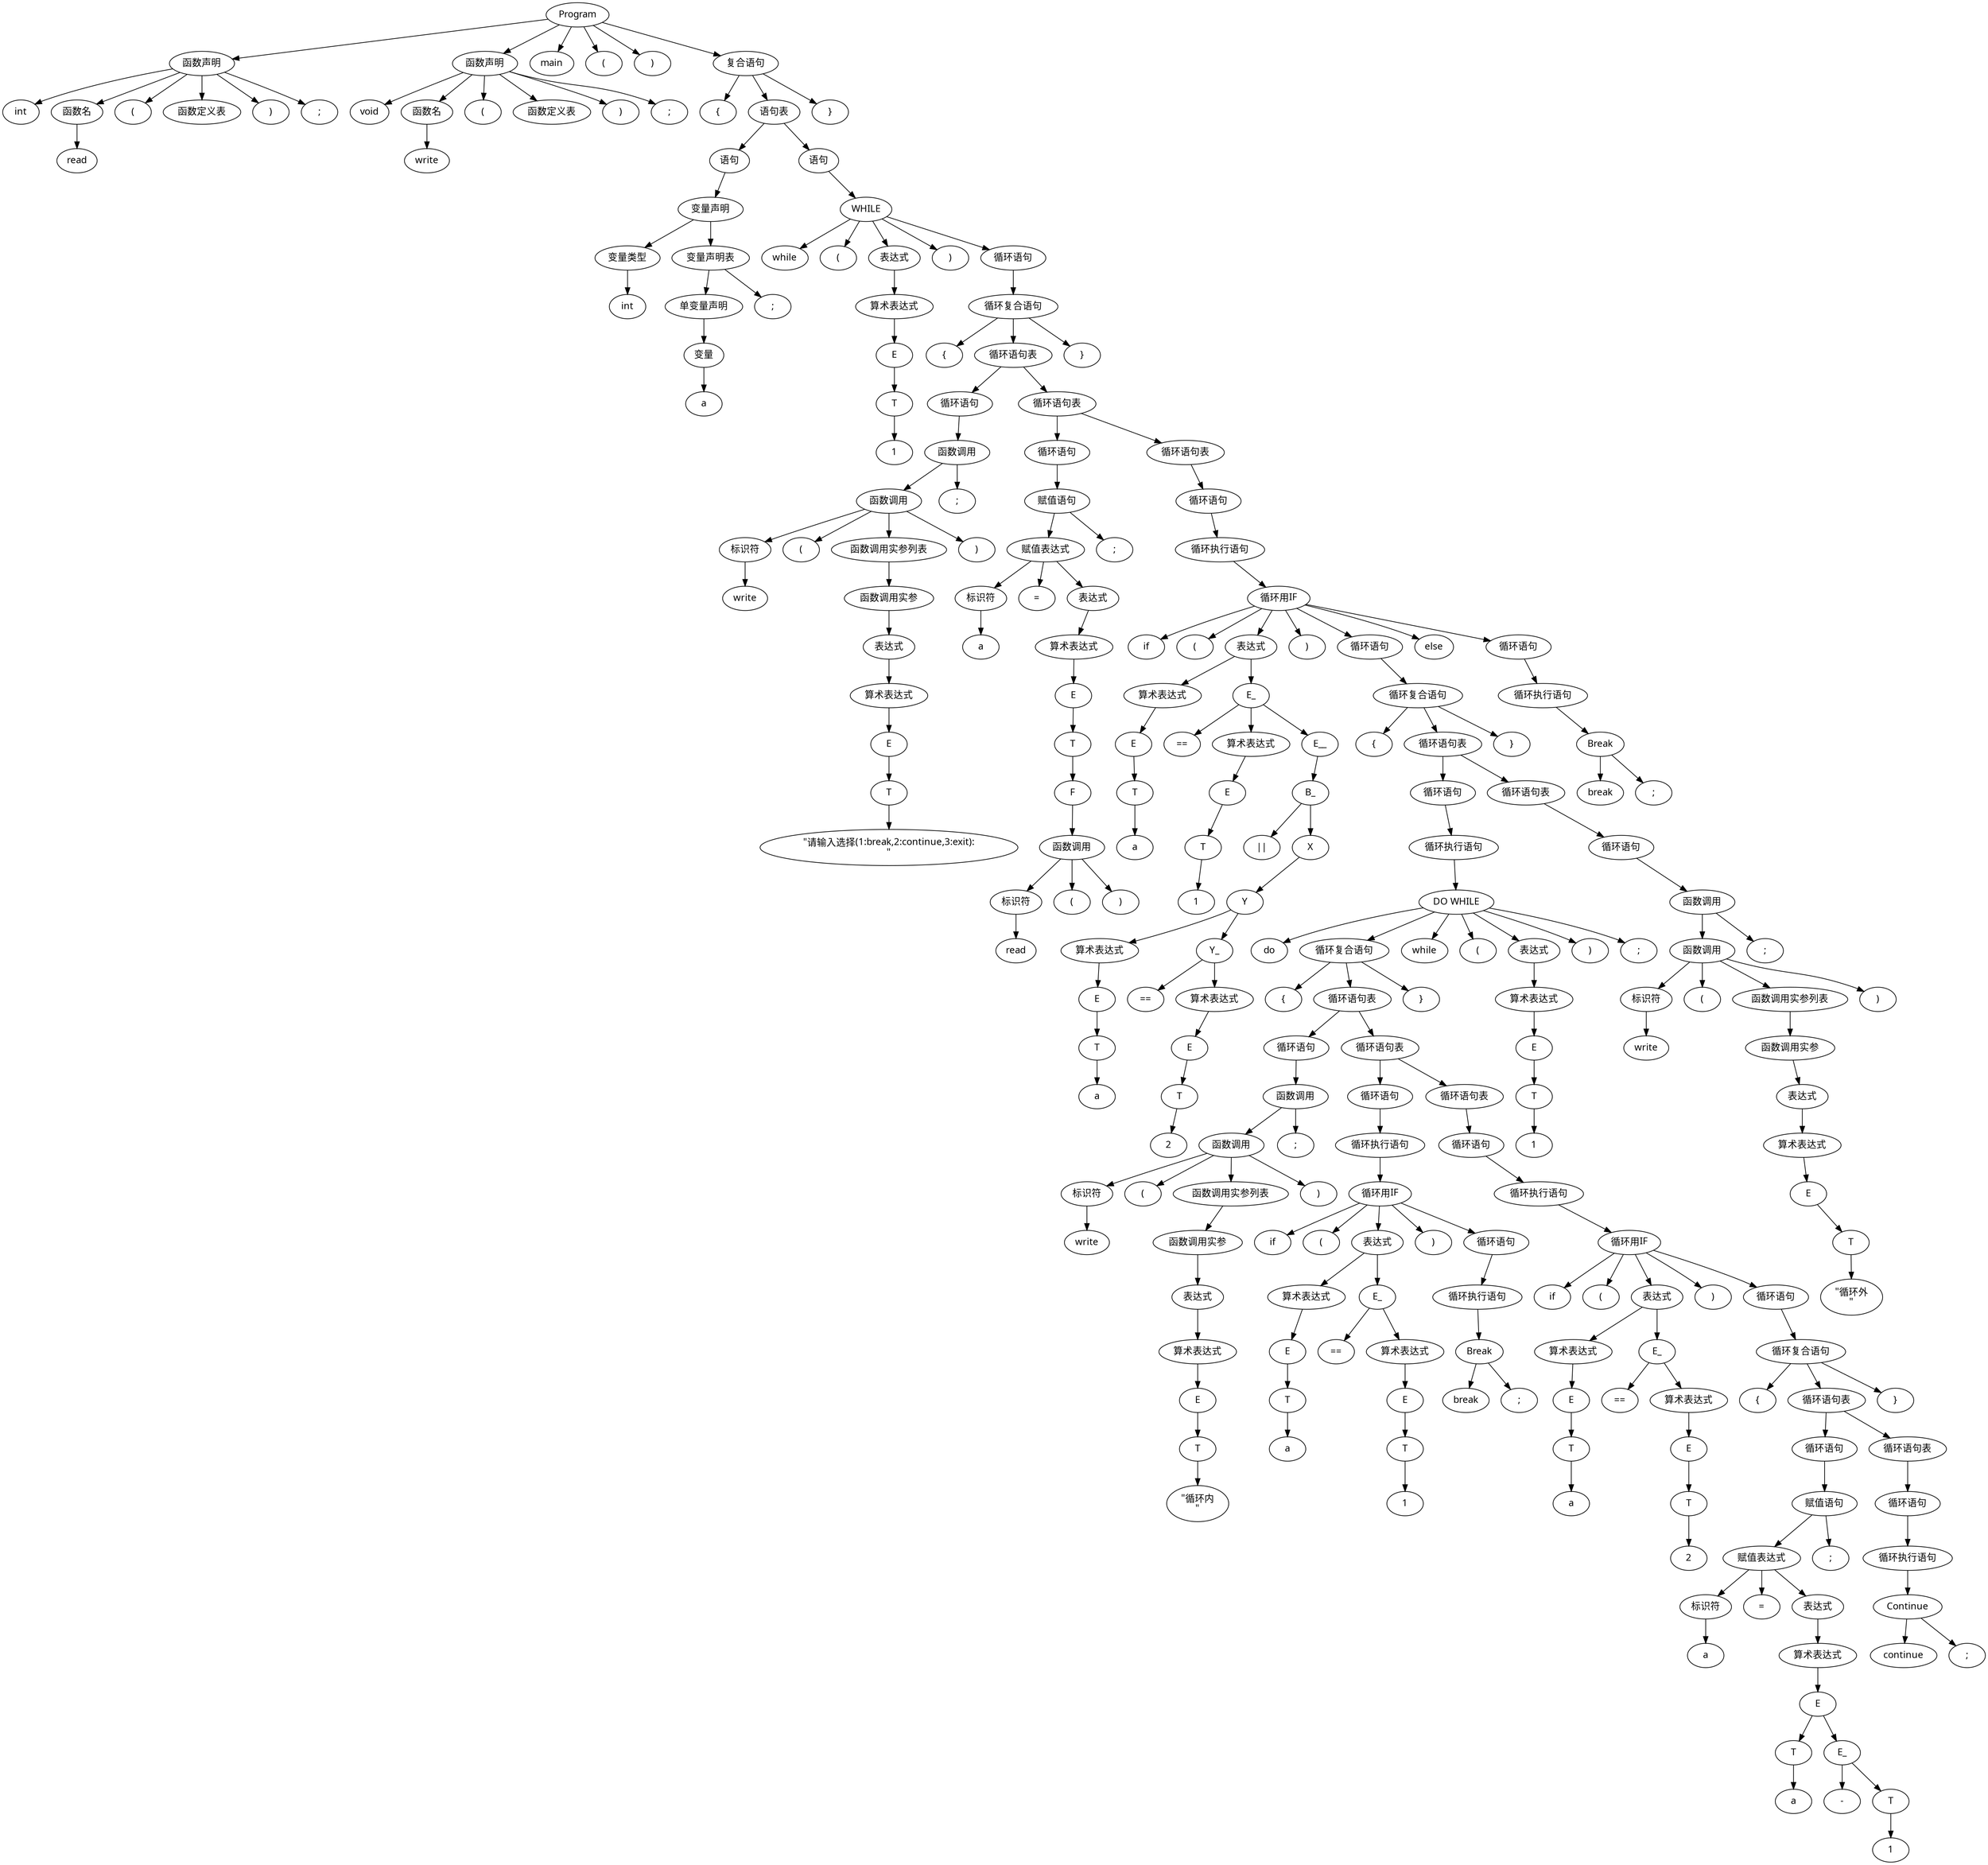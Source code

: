 // test2.6.txt
digraph {
	node [fontname="Microsoft YaHei"]
	1 [label=Program]
	2 [label="函数声明"]
	3 [label=int]
	4 [label="函数名"]
	5 [label=read]
	6 [label="("]
	7 [label="函数定义表"]
	8 [label=")"]
	9 [label=";"]
	10 [label="函数声明"]
	11 [label=void]
	12 [label="函数名"]
	13 [label=write]
	14 [label="("]
	15 [label="函数定义表"]
	16 [label=")"]
	17 [label=";"]
	18 [label=main]
	19 [label="("]
	20 [label=")"]
	21 [label="复合语句"]
	22 [label="{"]
	23 [label="语句表"]
	24 [label="语句"]
	25 [label="变量声明"]
	26 [label="变量类型"]
	27 [label=int]
	28 [label="变量声明表"]
	29 [label="单变量声明"]
	30 [label="变量"]
	31 [label=a]
	32 [label=";"]
	33 [label="语句"]
	34 [label=WHILE]
	35 [label=while]
	36 [label="("]
	37 [label="表达式"]
	38 [label="算术表达式"]
	39 [label=E]
	40 [label=T]
	41 [label=1]
	42 [label=")"]
	43 [label="循环语句"]
	44 [label="循环复合语句"]
	45 [label="{"]
	46 [label="循环语句表"]
	47 [label="循环语句"]
	48 [label="函数调用"]
	49 [label="函数调用"]
	50 [label="标识符"]
	51 [label=write]
	52 [label="("]
	53 [label="函数调用实参列表"]
	54 [label="函数调用实参"]
	55 [label="表达式"]
	56 [label="算术表达式"]
	57 [label=E]
	58 [label=T]
	59 [label="\"请输入选择(1:break,2:continue,3:exit):
\""]
	60 [label=")"]
	61 [label=";"]
	62 [label="循环语句表"]
	63 [label="循环语句"]
	64 [label="赋值语句"]
	65 [label="赋值表达式"]
	66 [label="标识符"]
	67 [label=a]
	68 [label="="]
	69 [label="表达式"]
	70 [label="算术表达式"]
	71 [label=E]
	72 [label=T]
	73 [label=F]
	74 [label="函数调用"]
	75 [label="标识符"]
	76 [label=read]
	77 [label="("]
	78 [label=")"]
	79 [label=";"]
	80 [label="循环语句表"]
	81 [label="循环语句"]
	82 [label="循环执行语句"]
	83 [label="循环用IF"]
	84 [label=if]
	85 [label="("]
	86 [label="表达式"]
	87 [label="算术表达式"]
	88 [label=E]
	89 [label=T]
	90 [label=a]
	91 [label=E_]
	92 [label="=="]
	93 [label="算术表达式"]
	94 [label=E]
	95 [label=T]
	96 [label=1]
	97 [label=E__]
	98 [label=B_]
	99 [label="||"]
	100 [label=X]
	101 [label=Y]
	102 [label="算术表达式"]
	103 [label=E]
	104 [label=T]
	105 [label=a]
	106 [label=Y_]
	107 [label="=="]
	108 [label="算术表达式"]
	109 [label=E]
	110 [label=T]
	111 [label=2]
	112 [label=")"]
	113 [label="循环语句"]
	114 [label="循环复合语句"]
	115 [label="{"]
	116 [label="循环语句表"]
	117 [label="循环语句"]
	118 [label="循环执行语句"]
	119 [label="DO WHILE"]
	120 [label=do]
	121 [label="循环复合语句"]
	122 [label="{"]
	123 [label="循环语句表"]
	124 [label="循环语句"]
	125 [label="函数调用"]
	126 [label="函数调用"]
	127 [label="标识符"]
	128 [label=write]
	129 [label="("]
	130 [label="函数调用实参列表"]
	131 [label="函数调用实参"]
	132 [label="表达式"]
	133 [label="算术表达式"]
	134 [label=E]
	135 [label=T]
	136 [label="\"循环内
\""]
	137 [label=")"]
	138 [label=";"]
	139 [label="循环语句表"]
	140 [label="循环语句"]
	141 [label="循环执行语句"]
	142 [label="循环用IF"]
	143 [label=if]
	144 [label="("]
	145 [label="表达式"]
	146 [label="算术表达式"]
	147 [label=E]
	148 [label=T]
	149 [label=a]
	150 [label=E_]
	151 [label="=="]
	152 [label="算术表达式"]
	153 [label=E]
	154 [label=T]
	155 [label=1]
	156 [label=")"]
	157 [label="循环语句"]
	158 [label="循环执行语句"]
	159 [label=Break]
	160 [label=break]
	161 [label=";"]
	162 [label="循环语句表"]
	163 [label="循环语句"]
	164 [label="循环执行语句"]
	165 [label="循环用IF"]
	166 [label=if]
	167 [label="("]
	168 [label="表达式"]
	169 [label="算术表达式"]
	170 [label=E]
	171 [label=T]
	172 [label=a]
	173 [label=E_]
	174 [label="=="]
	175 [label="算术表达式"]
	176 [label=E]
	177 [label=T]
	178 [label=2]
	179 [label=")"]
	180 [label="循环语句"]
	181 [label="循环复合语句"]
	182 [label="{"]
	183 [label="循环语句表"]
	184 [label="循环语句"]
	185 [label="赋值语句"]
	186 [label="赋值表达式"]
	187 [label="标识符"]
	188 [label=a]
	189 [label="="]
	190 [label="表达式"]
	191 [label="算术表达式"]
	192 [label=E]
	193 [label=T]
	194 [label=a]
	195 [label=E_]
	196 [label="-"]
	197 [label=T]
	198 [label=1]
	199 [label=";"]
	200 [label="循环语句表"]
	201 [label="循环语句"]
	202 [label="循环执行语句"]
	203 [label=Continue]
	204 [label=continue]
	205 [label=";"]
	206 [label="}"]
	207 [label="}"]
	208 [label=while]
	209 [label="("]
	210 [label="表达式"]
	211 [label="算术表达式"]
	212 [label=E]
	213 [label=T]
	214 [label=1]
	215 [label=")"]
	216 [label=";"]
	217 [label="循环语句表"]
	218 [label="循环语句"]
	219 [label="函数调用"]
	220 [label="函数调用"]
	221 [label="标识符"]
	222 [label=write]
	223 [label="("]
	224 [label="函数调用实参列表"]
	225 [label="函数调用实参"]
	226 [label="表达式"]
	227 [label="算术表达式"]
	228 [label=E]
	229 [label=T]
	230 [label="\"循环外
\""]
	231 [label=")"]
	232 [label=";"]
	233 [label="}"]
	234 [label=else]
	235 [label="循环语句"]
	236 [label="循环执行语句"]
	237 [label=Break]
	238 [label=break]
	239 [label=";"]
	240 [label="}"]
	241 [label="}"]
	1 -> 2
	2 -> 3
	2 -> 4
	4 -> 5
	2 -> 6
	2 -> 7
	2 -> 8
	2 -> 9
	1 -> 10
	10 -> 11
	10 -> 12
	12 -> 13
	10 -> 14
	10 -> 15
	10 -> 16
	10 -> 17
	1 -> 18
	1 -> 19
	1 -> 20
	1 -> 21
	21 -> 22
	21 -> 23
	23 -> 24
	24 -> 25
	25 -> 26
	26 -> 27
	25 -> 28
	28 -> 29
	29 -> 30
	30 -> 31
	28 -> 32
	23 -> 33
	33 -> 34
	34 -> 35
	34 -> 36
	34 -> 37
	37 -> 38
	38 -> 39
	39 -> 40
	40 -> 41
	34 -> 42
	34 -> 43
	43 -> 44
	44 -> 45
	44 -> 46
	46 -> 47
	47 -> 48
	48 -> 49
	49 -> 50
	50 -> 51
	49 -> 52
	49 -> 53
	53 -> 54
	54 -> 55
	55 -> 56
	56 -> 57
	57 -> 58
	58 -> 59
	49 -> 60
	48 -> 61
	46 -> 62
	62 -> 63
	63 -> 64
	64 -> 65
	65 -> 66
	66 -> 67
	65 -> 68
	65 -> 69
	69 -> 70
	70 -> 71
	71 -> 72
	72 -> 73
	73 -> 74
	74 -> 75
	75 -> 76
	74 -> 77
	74 -> 78
	64 -> 79
	62 -> 80
	80 -> 81
	81 -> 82
	82 -> 83
	83 -> 84
	83 -> 85
	83 -> 86
	86 -> 87
	87 -> 88
	88 -> 89
	89 -> 90
	86 -> 91
	91 -> 92
	91 -> 93
	93 -> 94
	94 -> 95
	95 -> 96
	91 -> 97
	97 -> 98
	98 -> 99
	98 -> 100
	100 -> 101
	101 -> 102
	102 -> 103
	103 -> 104
	104 -> 105
	101 -> 106
	106 -> 107
	106 -> 108
	108 -> 109
	109 -> 110
	110 -> 111
	83 -> 112
	83 -> 113
	113 -> 114
	114 -> 115
	114 -> 116
	116 -> 117
	117 -> 118
	118 -> 119
	119 -> 120
	119 -> 121
	121 -> 122
	121 -> 123
	123 -> 124
	124 -> 125
	125 -> 126
	126 -> 127
	127 -> 128
	126 -> 129
	126 -> 130
	130 -> 131
	131 -> 132
	132 -> 133
	133 -> 134
	134 -> 135
	135 -> 136
	126 -> 137
	125 -> 138
	123 -> 139
	139 -> 140
	140 -> 141
	141 -> 142
	142 -> 143
	142 -> 144
	142 -> 145
	145 -> 146
	146 -> 147
	147 -> 148
	148 -> 149
	145 -> 150
	150 -> 151
	150 -> 152
	152 -> 153
	153 -> 154
	154 -> 155
	142 -> 156
	142 -> 157
	157 -> 158
	158 -> 159
	159 -> 160
	159 -> 161
	139 -> 162
	162 -> 163
	163 -> 164
	164 -> 165
	165 -> 166
	165 -> 167
	165 -> 168
	168 -> 169
	169 -> 170
	170 -> 171
	171 -> 172
	168 -> 173
	173 -> 174
	173 -> 175
	175 -> 176
	176 -> 177
	177 -> 178
	165 -> 179
	165 -> 180
	180 -> 181
	181 -> 182
	181 -> 183
	183 -> 184
	184 -> 185
	185 -> 186
	186 -> 187
	187 -> 188
	186 -> 189
	186 -> 190
	190 -> 191
	191 -> 192
	192 -> 193
	193 -> 194
	192 -> 195
	195 -> 196
	195 -> 197
	197 -> 198
	185 -> 199
	183 -> 200
	200 -> 201
	201 -> 202
	202 -> 203
	203 -> 204
	203 -> 205
	181 -> 206
	121 -> 207
	119 -> 208
	119 -> 209
	119 -> 210
	210 -> 211
	211 -> 212
	212 -> 213
	213 -> 214
	119 -> 215
	119 -> 216
	116 -> 217
	217 -> 218
	218 -> 219
	219 -> 220
	220 -> 221
	221 -> 222
	220 -> 223
	220 -> 224
	224 -> 225
	225 -> 226
	226 -> 227
	227 -> 228
	228 -> 229
	229 -> 230
	220 -> 231
	219 -> 232
	114 -> 233
	83 -> 234
	83 -> 235
	235 -> 236
	236 -> 237
	237 -> 238
	237 -> 239
	44 -> 240
	21 -> 241
}

